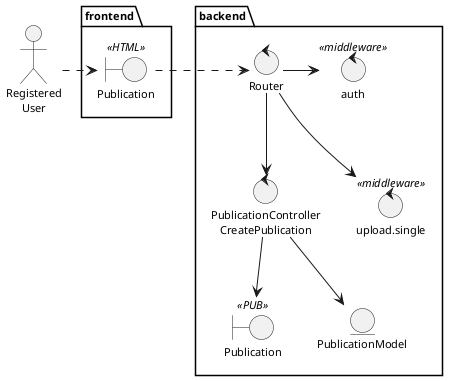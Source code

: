 @startuml
skinparam style strictuml
skinparam defaultTextAlignment center
skinparam defaultFontSize 11

actor "Registered\nUser" as UserReg

' This is a comment on a single line
package backend {
    boundary "Publication" as PublicationDetailView << PUB >>
    control "PublicationController\nCreatePublication" as CreatePublicationController
    control Router
    control auth << middleware >>
    control "upload.single" as uploadSingle << middleware >>
    entity PublicationModel
}

package frontend {
    boundary "Publication" as PublicationHtml << HTML >>
}

UserReg .r.> PublicationHtml
PublicationHtml .r.> Router
Router -> auth
Router -d-> uploadSingle
Router -d-> CreatePublicationController
CreatePublicationController -d-> PublicationDetailView
CreatePublicationController -d-> PublicationModel

@enduml
